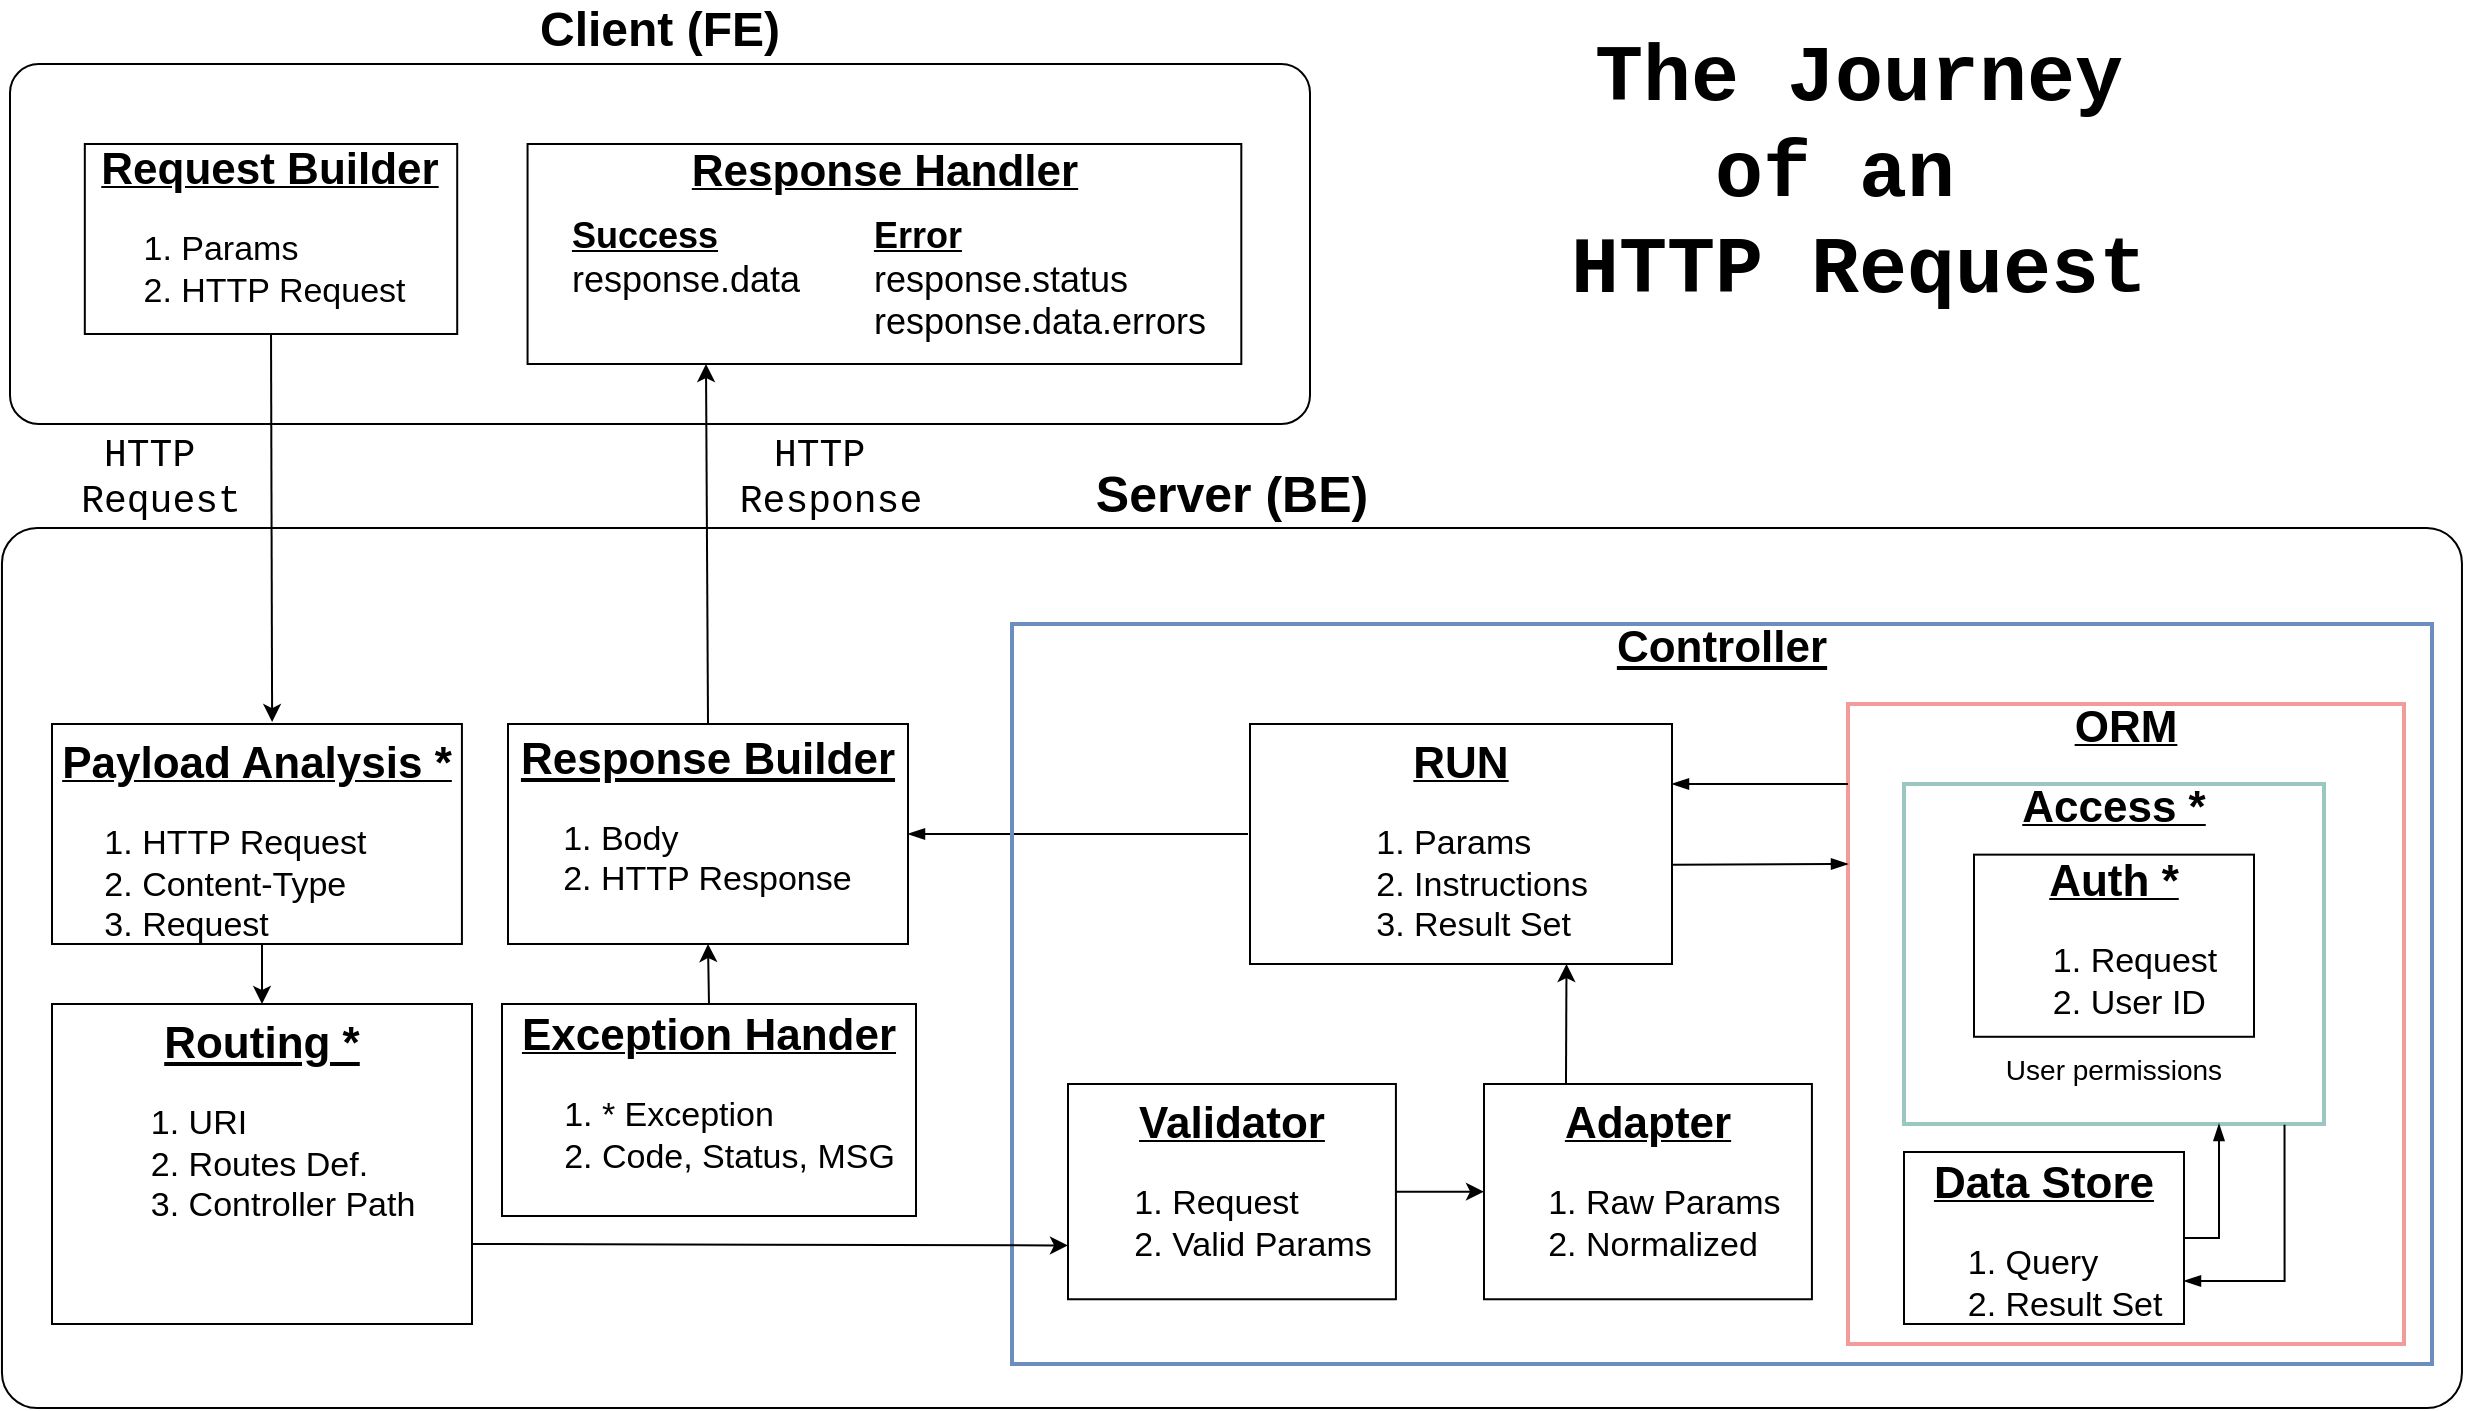 <mxfile version="16.1.2" type="device"><diagram id="C5RBs43oDa-KdzZeNtuy" name="Page-1"><mxGraphModel dx="2031" dy="2051" grid="1" gridSize="10" guides="1" tooltips="1" connect="1" arrows="1" fold="1" page="1" pageScale="1" pageWidth="1169" pageHeight="827" math="0" shadow="0"><root><mxCell id="WIyWlLk6GJQsqaUBKTNV-0"/><mxCell id="WIyWlLk6GJQsqaUBKTNV-1" parent="WIyWlLk6GJQsqaUBKTNV-0"/><mxCell id="YRqpAPoDEgF5jPwhpJdt-39" value="" style="endArrow=classic;startArrow=classic;html=1;rounded=0;fontSize=15;fontColor=none;strokeColor=default;entryX=0.5;entryY=1;entryDx=0;entryDy=0;" parent="WIyWlLk6GJQsqaUBKTNV-1" edge="1"><mxGeometry width="50" height="50" relative="1" as="geometry"><mxPoint x="1077" y="-164" as="sourcePoint"/><mxPoint x="1077" y="-184" as="targetPoint"/></mxGeometry></mxCell><mxCell id="YRqpAPoDEgF5jPwhpJdt-43" value="&lt;font style=&quot;font-size: 40px&quot; face=&quot;Courier New&quot;&gt;&lt;b&gt;The Journey &lt;br&gt;of an&amp;nbsp;&lt;br&gt;HTTP Request&lt;/b&gt;&lt;/font&gt;" style="text;html=1;align=center;verticalAlign=middle;resizable=0;points=[];autosize=1;strokeColor=none;fillColor=none;fontSize=14;fontColor=none;" parent="WIyWlLk6GJQsqaUBKTNV-1" vertex="1"><mxGeometry x="796" y="-684" width="300" height="70" as="geometry"/></mxCell><mxCell id="YRqpAPoDEgF5jPwhpJdt-46" value="HTTP&amp;nbsp;&lt;br style=&quot;font-size: 19px;&quot;&gt;Response" style="text;html=1;align=center;verticalAlign=middle;resizable=0;points=[];autosize=1;strokeColor=none;fillColor=none;fontSize=19;fontFamily=Courier New;fontColor=none;" parent="WIyWlLk6GJQsqaUBKTNV-1" vertex="1"><mxGeometry x="377" y="-522" width="110" height="50" as="geometry"/></mxCell><mxCell id="WIyWlLk6GJQsqaUBKTNV-3" value="&lt;font size=&quot;1&quot;&gt;&lt;b style=&quot;font-size: 24px&quot;&gt;Client (FE)&lt;/b&gt;&lt;/font&gt;" style="rounded=1;whiteSpace=wrap;html=1;fontSize=12;glass=0;strokeWidth=1;shadow=0;labelPosition=center;verticalLabelPosition=top;align=center;verticalAlign=bottom;arcSize=8;" parent="WIyWlLk6GJQsqaUBKTNV-1" vertex="1"><mxGeometry x="22" y="-704" width="650" height="180" as="geometry"/></mxCell><mxCell id="YRqpAPoDEgF5jPwhpJdt-0" value="&lt;font style=&quot;font-size: 19px&quot;&gt;&lt;u&gt;&lt;b style=&quot;font-size: 22px&quot;&gt;Request Builder&lt;/b&gt;&lt;/u&gt;&lt;br&gt;&lt;/font&gt;&lt;ol style=&quot;font-size: 17px&quot;&gt;&lt;li style=&quot;text-align: left&quot;&gt;Params&lt;/li&gt;&lt;li style=&quot;text-align: left&quot;&gt;HTTP Request&lt;/li&gt;&lt;/ol&gt;" style="rounded=0;whiteSpace=wrap;html=1;align=center;spacingTop=4;" parent="WIyWlLk6GJQsqaUBKTNV-1" vertex="1"><mxGeometry x="59.411" y="-664" width="186.197" height="95" as="geometry"/></mxCell><mxCell id="YRqpAPoDEgF5jPwhpJdt-3" value="&lt;div style=&quot;font-size: 19px&quot;&gt;&lt;b&gt;&lt;u&gt;&lt;font style=&quot;font-size: 22px&quot;&gt;Response Handler&lt;/font&gt;&lt;/u&gt;&lt;/b&gt;&lt;/div&gt;&lt;div style=&quot;font-size: 19px&quot;&gt;&lt;b&gt;&lt;u&gt;&lt;br&gt;&lt;/u&gt;&lt;/b&gt;&lt;/div&gt;&lt;span style=&quot;font-size: 17px&quot;&gt;&lt;div style=&quot;text-align: left&quot;&gt;&lt;br&gt;&lt;/div&gt;&lt;div style=&quot;text-align: left&quot;&gt;&lt;br&gt;&lt;/div&gt;&lt;br&gt;&lt;/span&gt;" style="rounded=0;whiteSpace=wrap;html=1;align=center;spacingTop=1;" parent="WIyWlLk6GJQsqaUBKTNV-1" vertex="1"><mxGeometry x="280.779" y="-664" width="356.877" height="110" as="geometry"/></mxCell><mxCell id="YRqpAPoDEgF5jPwhpJdt-9" value="&lt;font size=&quot;1&quot;&gt;&lt;b style=&quot;font-size: 25px&quot;&gt;Server (BE)&lt;/b&gt;&lt;/font&gt;" style="rounded=1;whiteSpace=wrap;html=1;fontSize=12;glass=0;strokeWidth=1;shadow=0;labelPosition=center;verticalLabelPosition=top;align=center;verticalAlign=bottom;arcSize=4;" parent="WIyWlLk6GJQsqaUBKTNV-1" vertex="1"><mxGeometry x="17.98" y="-472" width="1230" height="440" as="geometry"/></mxCell><mxCell id="YRqpAPoDEgF5jPwhpJdt-10" value="&lt;span style=&quot;text-align: left ; font-size: 19px&quot;&gt;&lt;b&gt;&lt;u&gt;&lt;font style=&quot;font-size: 22px&quot;&gt;Payload Analysis *&lt;br&gt;&lt;/font&gt;&lt;/u&gt;&lt;/b&gt;&lt;/span&gt;&lt;ol style=&quot;font-size: 17px&quot;&gt;&lt;li style=&quot;text-align: left&quot;&gt;HTTP Request&lt;/li&gt;&lt;li style=&quot;text-align: left&quot;&gt;Content-Type&lt;/li&gt;&lt;li style=&quot;text-align: left&quot;&gt;Request&lt;/li&gt;&lt;/ol&gt;" style="rounded=0;whiteSpace=wrap;html=1;align=center;verticalAlign=top;" parent="WIyWlLk6GJQsqaUBKTNV-1" vertex="1"><mxGeometry x="43" y="-374" width="204.96" height="110" as="geometry"/></mxCell><mxCell id="YRqpAPoDEgF5jPwhpJdt-12" value="&lt;font style=&quot;font-size: 19px&quot;&gt;&lt;span style=&quot;text-align: left&quot;&gt;&lt;b&gt;&lt;u style=&quot;line-height: 1 ; font-size: 22px&quot;&gt;Response Builder&lt;/u&gt;&lt;/b&gt;&lt;/span&gt;&lt;span style=&quot;text-align: left&quot;&gt;&lt;b&gt;&lt;u&gt;&lt;br&gt;&lt;/u&gt;&lt;/b&gt;&lt;/span&gt;&lt;/font&gt;&lt;ol style=&quot;font-size: 17px&quot;&gt;&lt;li style=&quot;text-align: left&quot;&gt;Body&lt;/li&gt;&lt;li style=&quot;text-align: left&quot;&gt;HTTP Response&lt;/li&gt;&lt;/ol&gt;" style="rounded=0;whiteSpace=wrap;html=1;align=center;spacing=2;verticalAlign=top;" parent="WIyWlLk6GJQsqaUBKTNV-1" vertex="1"><mxGeometry x="271" y="-374" width="200" height="110" as="geometry"/></mxCell><mxCell id="YRqpAPoDEgF5jPwhpJdt-45" value="" style="edgeStyle=none;rounded=0;orthogonalLoop=1;jettySize=auto;html=1;fontFamily=Courier New;fontSize=19;fontColor=none;startArrow=blockThin;startFill=1;endArrow=none;endFill=0;strokeColor=default;exitX=1;exitY=0.5;exitDx=0;exitDy=0;" parent="WIyWlLk6GJQsqaUBKTNV-1" source="YRqpAPoDEgF5jPwhpJdt-12" edge="1"><mxGeometry relative="1" as="geometry"><mxPoint x="641" y="-319" as="targetPoint"/></mxGeometry></mxCell><mxCell id="YRqpAPoDEgF5jPwhpJdt-13" value="&lt;span style=&quot;text-align: left&quot;&gt;&lt;b&gt;&lt;u&gt;&lt;font&gt;&lt;font style=&quot;font-size: 22px&quot;&gt;Exception Hander&lt;/font&gt;&lt;br&gt;&lt;/font&gt;&lt;/u&gt;&lt;/b&gt;&lt;/span&gt;&lt;ol style=&quot;font-size: 17px&quot;&gt;&lt;li style=&quot;text-align: left&quot;&gt;* Exception&lt;/li&gt;&lt;li style=&quot;text-align: left&quot;&gt;Code, Status, MSG&lt;/li&gt;&lt;/ol&gt;" style="rounded=0;whiteSpace=wrap;html=1;align=center;" parent="WIyWlLk6GJQsqaUBKTNV-1" vertex="1"><mxGeometry x="268" y="-234" width="207" height="106" as="geometry"/></mxCell><mxCell id="YRqpAPoDEgF5jPwhpJdt-14" value="&lt;span style=&quot;text-align: left ; font-size: 19px&quot;&gt;&lt;span style=&quot;font-size: 17px&quot;&gt;&lt;u style=&quot;font-weight: bold ; font-size: 22px&quot;&gt;Routing *&lt;/u&gt;&lt;br&gt;&lt;ol&gt;&lt;li&gt;&lt;span style=&quot;text-align: left&quot;&gt;URI&lt;/span&gt;&lt;/li&gt;&lt;li&gt;&lt;span style=&quot;text-align: left&quot;&gt;Routes Def.&lt;/span&gt;&lt;/li&gt;&lt;li&gt;&lt;span style=&quot;text-align: left&quot;&gt;&lt;span&gt;Controller Path&lt;/span&gt;&lt;/span&gt;&lt;/li&gt;&lt;/ol&gt;&lt;/span&gt;&lt;/span&gt;" style="rounded=0;whiteSpace=wrap;html=1;align=center;verticalAlign=top;" parent="WIyWlLk6GJQsqaUBKTNV-1" vertex="1"><mxGeometry x="43" y="-234" width="210" height="160" as="geometry"/></mxCell><mxCell id="YRqpAPoDEgF5jPwhpJdt-15" value="&lt;span style=&quot;text-align: left ; font-size: 15px&quot;&gt;&lt;span style=&quot;font-size: 15px&quot;&gt;&lt;b style=&quot;font-size: 19px&quot;&gt;&lt;u style=&quot;font-size: 22px&quot;&gt;Controller&lt;br&gt;&lt;/u&gt;&lt;/b&gt;&lt;/span&gt;&lt;/span&gt;&lt;span style=&quot;text-align: left ; font-size: 15px&quot;&gt;&lt;span style=&quot;font-size: 15px&quot;&gt;&lt;b style=&quot;font-size: 15px&quot;&gt;&lt;u style=&quot;font-size: 15px&quot;&gt;&lt;br style=&quot;font-size: 15px&quot;&gt;&lt;/u&gt;&lt;/b&gt;&lt;/span&gt;&lt;/span&gt;" style="rounded=0;whiteSpace=wrap;html=1;align=center;labelPosition=center;verticalLabelPosition=top;verticalAlign=bottom;fontSize=15;spacing=-43;spacingLeft=0;spacingTop=0;fillColor=none;strokeColor=#6C8EBF;strokeWidth=2;" parent="WIyWlLk6GJQsqaUBKTNV-1" vertex="1"><mxGeometry x="523" y="-424" width="710" height="370" as="geometry"/></mxCell><mxCell id="YRqpAPoDEgF5jPwhpJdt-16" value="&lt;font&gt;&lt;span style=&quot;text-align: left&quot;&gt;&lt;b&gt;&lt;u&gt;&lt;font style=&quot;font-size: 22px&quot;&gt;RUN&lt;/font&gt;&lt;/u&gt;&lt;/b&gt;&lt;/span&gt;&lt;br&gt;&lt;/font&gt;&lt;ol style=&quot;font-size: 17px&quot;&gt;&lt;li style=&quot;text-align: left&quot;&gt;&lt;font style=&quot;font-size: 17px&quot;&gt;Params&lt;/font&gt;&lt;/li&gt;&lt;li style=&quot;text-align: left&quot;&gt;&lt;font style=&quot;font-size: 17px&quot;&gt;Instructions&lt;/font&gt;&lt;/li&gt;&lt;li style=&quot;text-align: left&quot;&gt;&lt;font style=&quot;font-size: 17px&quot;&gt;Result Set&lt;/font&gt;&lt;/li&gt;&lt;/ol&gt;" style="rounded=0;whiteSpace=wrap;html=1;align=center;verticalAlign=top;" parent="WIyWlLk6GJQsqaUBKTNV-1" vertex="1"><mxGeometry x="642" y="-374" width="211" height="120" as="geometry"/></mxCell><mxCell id="YRqpAPoDEgF5jPwhpJdt-18" value="&lt;font style=&quot;font-size: 19px&quot;&gt;&lt;span style=&quot;text-align: left&quot;&gt;&lt;b&gt;&lt;u&gt;&lt;font style=&quot;font-size: 22px&quot;&gt;Validator&lt;/font&gt;&lt;/u&gt;&lt;/b&gt;&lt;/span&gt;&lt;br&gt;&lt;/font&gt;&lt;ol style=&quot;font-size: 17px&quot;&gt;&lt;li style=&quot;text-align: left&quot;&gt;Request&lt;/li&gt;&lt;li style=&quot;text-align: left&quot;&gt;Valid Params&lt;/li&gt;&lt;/ol&gt;" style="rounded=0;whiteSpace=wrap;html=1;align=center;verticalAlign=top;" parent="WIyWlLk6GJQsqaUBKTNV-1" vertex="1"><mxGeometry x="551" y="-194" width="163.96" height="107.63" as="geometry"/></mxCell><mxCell id="YRqpAPoDEgF5jPwhpJdt-19" value="&lt;div style=&quot;font-size: 19px&quot;&gt;&lt;b&gt;&lt;u&gt;&lt;font style=&quot;font-size: 22px&quot;&gt;Adapter&lt;/font&gt;&lt;/u&gt;&lt;/b&gt;&lt;/div&gt;&lt;ol style=&quot;font-size: 17px&quot;&gt;&lt;li&gt;&lt;span&gt;Raw Params&amp;nbsp;&lt;/span&gt;&lt;br&gt;&lt;/li&gt;&lt;li style=&quot;text-align: left&quot;&gt;&lt;span&gt;Normalized&lt;/span&gt;&lt;/li&gt;&lt;/ol&gt;" style="rounded=0;whiteSpace=wrap;html=1;align=center;verticalAlign=top;" parent="WIyWlLk6GJQsqaUBKTNV-1" vertex="1"><mxGeometry x="759" y="-194" width="163.96" height="107.63" as="geometry"/></mxCell><mxCell id="YRqpAPoDEgF5jPwhpJdt-17" value="&lt;span style=&quot;text-align: left&quot;&gt;&lt;b&gt;&lt;u&gt;&lt;font style=&quot;font-size: 22px&quot;&gt;ORM&lt;/font&gt;&lt;br&gt;&lt;/u&gt;&lt;/b&gt;&lt;/span&gt;" style="rounded=0;whiteSpace=wrap;html=1;align=center;labelPosition=center;verticalLabelPosition=top;verticalAlign=bottom;spacing=-25;strokeColor=#F19C99;strokeWidth=2;" parent="WIyWlLk6GJQsqaUBKTNV-1" vertex="1"><mxGeometry x="941" y="-384" width="278" height="320" as="geometry"/></mxCell><mxCell id="YRqpAPoDEgF5jPwhpJdt-24" value="&lt;div style=&quot;font-size: 19px&quot;&gt;&lt;b&gt;&lt;u&gt;&lt;font style=&quot;font-size: 22px&quot;&gt;Data Store&lt;/font&gt;&lt;/u&gt;&lt;/b&gt;&lt;/div&gt;&lt;ol style=&quot;font-size: 17px&quot;&gt;&lt;li style=&quot;text-align: left&quot;&gt;&lt;span&gt;Query&lt;/span&gt;&lt;/li&gt;&lt;li style=&quot;text-align: left&quot;&gt;Result Set&lt;/li&gt;&lt;/ol&gt;" style="rounded=0;whiteSpace=wrap;html=1;align=center;verticalAlign=top;spacing=-2;" parent="WIyWlLk6GJQsqaUBKTNV-1" vertex="1"><mxGeometry x="969" y="-160" width="140" height="86" as="geometry"/></mxCell><mxCell id="YRqpAPoDEgF5jPwhpJdt-32" value="" style="endArrow=classic;html=1;rounded=0;fontSize=15;fontColor=none;strokeColor=default;entryX=0;entryY=0.75;entryDx=0;entryDy=0;exitX=1;exitY=0.75;exitDx=0;exitDy=0;" parent="WIyWlLk6GJQsqaUBKTNV-1" edge="1" target="YRqpAPoDEgF5jPwhpJdt-18" source="YRqpAPoDEgF5jPwhpJdt-14"><mxGeometry width="50" height="50" relative="1" as="geometry"><mxPoint x="253" y="-118" as="sourcePoint"/><mxPoint x="555" y="-117.888" as="targetPoint"/></mxGeometry></mxCell><mxCell id="YRqpAPoDEgF5jPwhpJdt-33" value="" style="endArrow=classic;html=1;rounded=0;fontSize=15;fontColor=none;strokeColor=default;exitX=1;exitY=0.5;exitDx=0;exitDy=0;" parent="WIyWlLk6GJQsqaUBKTNV-1" edge="1" target="YRqpAPoDEgF5jPwhpJdt-19" source="YRqpAPoDEgF5jPwhpJdt-18"><mxGeometry width="50" height="50" relative="1" as="geometry"><mxPoint x="716.96" y="-160.908" as="sourcePoint"/><mxPoint x="728.67" y="-160.908" as="targetPoint"/></mxGeometry></mxCell><mxCell id="YRqpAPoDEgF5jPwhpJdt-34" value="" style="endArrow=classic;html=1;rounded=0;fontSize=15;fontColor=none;strokeColor=default;entryX=0.75;entryY=1;entryDx=0;entryDy=0;exitX=0.25;exitY=0;exitDx=0;exitDy=0;" parent="WIyWlLk6GJQsqaUBKTNV-1" target="YRqpAPoDEgF5jPwhpJdt-16" edge="1" source="YRqpAPoDEgF5jPwhpJdt-19"><mxGeometry width="50" height="50" relative="1" as="geometry"><mxPoint x="766" y="-224" as="sourcePoint"/><mxPoint x="623" y="-264" as="targetPoint"/></mxGeometry></mxCell><mxCell id="YRqpAPoDEgF5jPwhpJdt-40" value="" style="endArrow=classic;html=1;rounded=0;fontSize=15;fontColor=none;strokeColor=default;entryX=0.5;entryY=0;entryDx=0;entryDy=0;" parent="WIyWlLk6GJQsqaUBKTNV-1" target="YRqpAPoDEgF5jPwhpJdt-14" edge="1"><mxGeometry width="50" height="50" relative="1" as="geometry"><mxPoint x="148" y="-264" as="sourcePoint"/><mxPoint x="145" y="-214" as="targetPoint"/></mxGeometry></mxCell><mxCell id="YRqpAPoDEgF5jPwhpJdt-44" value="" style="endArrow=classic;html=1;rounded=0;fontFamily=Courier New;fontSize=15;fontColor=none;strokeColor=default;exitX=0.5;exitY=0;exitDx=0;exitDy=0;entryX=0.5;entryY=1;entryDx=0;entryDy=0;" parent="WIyWlLk6GJQsqaUBKTNV-1" source="YRqpAPoDEgF5jPwhpJdt-13" edge="1" target="YRqpAPoDEgF5jPwhpJdt-12"><mxGeometry width="50" height="50" relative="1" as="geometry"><mxPoint x="381" y="-214" as="sourcePoint"/><mxPoint x="375" y="-264" as="targetPoint"/></mxGeometry></mxCell><mxCell id="YRqpAPoDEgF5jPwhpJdt-47" value="HTTP&amp;nbsp;&lt;br style=&quot;font-size: 19px&quot;&gt;Request" style="text;html=1;align=center;verticalAlign=middle;resizable=0;points=[];autosize=1;strokeColor=none;fillColor=none;fontSize=19;fontFamily=Courier New;fontColor=none;" parent="WIyWlLk6GJQsqaUBKTNV-1" vertex="1"><mxGeometry x="47" y="-522" width="100" height="50" as="geometry"/></mxCell><mxCell id="YRqpAPoDEgF5jPwhpJdt-20" value="&lt;span&gt;&lt;b&gt;&lt;u&gt;&lt;font style=&quot;font-size: 22px&quot;&gt;Access *&lt;/font&gt;&lt;br&gt;&lt;/u&gt;&lt;/b&gt;&lt;/span&gt;" style="rounded=0;whiteSpace=wrap;html=1;align=center;labelPosition=center;verticalLabelPosition=top;verticalAlign=bottom;spacing=-25;strokeColor=#9AC7BF;strokeWidth=2;" parent="WIyWlLk6GJQsqaUBKTNV-1" vertex="1"><mxGeometry x="969" y="-344" width="210" height="170" as="geometry"/></mxCell><mxCell id="YRqpAPoDEgF5jPwhpJdt-21" value="&lt;div style=&quot;font-size: 19px&quot;&gt;&lt;b&gt;&lt;u&gt;&lt;font style=&quot;font-size: 19px&quot;&gt;&lt;font style=&quot;font-size: 22px&quot;&gt;Auth *&lt;/font&gt;&lt;/font&gt;&lt;/u&gt;&lt;/b&gt;&lt;/div&gt;&lt;ol style=&quot;font-size: 17px&quot;&gt;&lt;li&gt;&lt;span style=&quot;text-align: left&quot;&gt;Request&lt;/span&gt;&lt;br&gt;&lt;/li&gt;&lt;li style=&quot;text-align: left&quot;&gt;User ID&lt;/li&gt;&lt;/ol&gt;" style="rounded=0;whiteSpace=wrap;html=1;align=center;spacing=2;spacingTop=10;" parent="WIyWlLk6GJQsqaUBKTNV-1" vertex="1"><mxGeometry x="1004" y="-308.68" width="140" height="91.07" as="geometry"/></mxCell><mxCell id="zEfYHVvR3fxzeEEic3l--5" value="" style="edgeStyle=none;rounded=0;orthogonalLoop=1;jettySize=auto;html=1;fontFamily=Courier New;fontSize=19;fontColor=none;startArrow=blockThin;startFill=1;endArrow=none;endFill=0;strokeColor=default;exitX=1;exitY=0.25;exitDx=0;exitDy=0;entryX=0;entryY=0.125;entryDx=0;entryDy=0;entryPerimeter=0;" edge="1" parent="WIyWlLk6GJQsqaUBKTNV-1" source="YRqpAPoDEgF5jPwhpJdt-16" target="YRqpAPoDEgF5jPwhpJdt-17"><mxGeometry relative="1" as="geometry"><mxPoint x="651" y="-309" as="targetPoint"/><mxPoint x="481" y="-309" as="sourcePoint"/></mxGeometry></mxCell><mxCell id="YRqpAPoDEgF5jPwhpJdt-41" value="" style="endArrow=classic;html=1;rounded=0;fontSize=15;fontColor=none;strokeColor=default;entryX=0.25;entryY=1;entryDx=0;entryDy=0;exitX=0.5;exitY=0;exitDx=0;exitDy=0;" parent="WIyWlLk6GJQsqaUBKTNV-1" source="YRqpAPoDEgF5jPwhpJdt-12" target="YRqpAPoDEgF5jPwhpJdt-3" edge="1"><mxGeometry width="50" height="50" relative="1" as="geometry"><mxPoint x="386" y="-404" as="sourcePoint"/><mxPoint x="386.345" y="-570.673" as="targetPoint"/></mxGeometry></mxCell><mxCell id="YRqpAPoDEgF5jPwhpJdt-42" value="" style="endArrow=classic;html=1;rounded=0;fontSize=15;fontColor=none;strokeColor=default;entryX=0.537;entryY=-0.009;entryDx=0;entryDy=0;exitX=0.5;exitY=1;exitDx=0;exitDy=0;entryPerimeter=0;" parent="WIyWlLk6GJQsqaUBKTNV-1" source="YRqpAPoDEgF5jPwhpJdt-0" target="YRqpAPoDEgF5jPwhpJdt-10" edge="1"><mxGeometry width="50" height="50" relative="1" as="geometry"><mxPoint x="573" y="-344" as="sourcePoint"/><mxPoint x="623" y="-394" as="targetPoint"/></mxGeometry></mxCell><mxCell id="zEfYHVvR3fxzeEEic3l--7" value="" style="edgeStyle=none;rounded=0;orthogonalLoop=1;jettySize=auto;html=1;fontFamily=Courier New;fontSize=19;fontColor=none;startArrow=blockThin;startFill=1;endArrow=none;endFill=0;strokeColor=default;exitX=0;exitY=0.25;exitDx=0;exitDy=0;entryX=0.999;entryY=0.586;entryDx=0;entryDy=0;entryPerimeter=0;" edge="1" parent="WIyWlLk6GJQsqaUBKTNV-1" source="YRqpAPoDEgF5jPwhpJdt-17" target="YRqpAPoDEgF5jPwhpJdt-16"><mxGeometry relative="1" as="geometry"><mxPoint x="881" y="-304" as="targetPoint"/><mxPoint x="861" y="-334" as="sourcePoint"/></mxGeometry></mxCell><mxCell id="zEfYHVvR3fxzeEEic3l--9" value="User permissions" style="text;html=1;strokeColor=none;fillColor=none;align=center;verticalAlign=middle;whiteSpace=wrap;rounded=0;fontSize=14;" vertex="1" parent="WIyWlLk6GJQsqaUBKTNV-1"><mxGeometry x="1009" y="-216" width="130" height="30" as="geometry"/></mxCell><mxCell id="zEfYHVvR3fxzeEEic3l--11" value="" style="edgeStyle=orthogonalEdgeStyle;rounded=0;orthogonalLoop=1;jettySize=auto;html=1;fontFamily=Courier New;fontSize=19;fontColor=none;startArrow=blockThin;startFill=1;endArrow=none;endFill=0;strokeColor=default;exitX=0.75;exitY=1;exitDx=0;exitDy=0;entryX=1;entryY=0.5;entryDx=0;entryDy=0;" edge="1" parent="WIyWlLk6GJQsqaUBKTNV-1" source="YRqpAPoDEgF5jPwhpJdt-20" target="YRqpAPoDEgF5jPwhpJdt-24"><mxGeometry relative="1" as="geometry"><mxPoint x="1290" y="-110" as="targetPoint"/><mxPoint x="1300" y="-190" as="sourcePoint"/><Array as="points"><mxPoint x="1127" y="-117"/></Array></mxGeometry></mxCell><mxCell id="zEfYHVvR3fxzeEEic3l--12" value="" style="edgeStyle=orthogonalEdgeStyle;rounded=0;orthogonalLoop=1;jettySize=auto;html=1;fontFamily=Courier New;fontSize=19;fontColor=none;startArrow=blockThin;startFill=1;endArrow=none;endFill=0;strokeColor=default;exitX=1;exitY=0.75;exitDx=0;exitDy=0;entryX=0.906;entryY=1.002;entryDx=0;entryDy=0;entryPerimeter=0;" edge="1" parent="WIyWlLk6GJQsqaUBKTNV-1" source="YRqpAPoDEgF5jPwhpJdt-24" target="YRqpAPoDEgF5jPwhpJdt-20"><mxGeometry relative="1" as="geometry"><mxPoint x="1159" y="-170" as="targetPoint"/><mxPoint x="1136.5" y="-164" as="sourcePoint"/><Array as="points"><mxPoint x="1159" y="-96"/></Array></mxGeometry></mxCell><mxCell id="zEfYHVvR3fxzeEEic3l--13" value="&lt;div style=&quot;text-align: left&quot;&gt;&lt;span&gt;&lt;u&gt;&lt;font style=&quot;font-size: 18px&quot;&gt;&lt;b&gt;Success&lt;/b&gt;&lt;/font&gt;&lt;/u&gt;&lt;/span&gt;&lt;/div&gt;&lt;font style=&quot;font-size: 18px&quot;&gt;response.data&lt;br&gt;&lt;br&gt;&lt;/font&gt;" style="rounded=0;whiteSpace=wrap;html=1;fontSize=14;fillColor=none;strokeColor=none;" vertex="1" parent="WIyWlLk6GJQsqaUBKTNV-1"><mxGeometry x="300" y="-626" width="120" height="60" as="geometry"/></mxCell><mxCell id="zEfYHVvR3fxzeEEic3l--14" value="&lt;div style=&quot;text-align: left&quot;&gt;&lt;span&gt;&lt;u&gt;&lt;font style=&quot;font-size: 18px&quot;&gt;&lt;b&gt;Error&lt;/b&gt;&lt;/font&gt;&lt;/u&gt;&lt;/span&gt;&lt;/div&gt;&lt;font style=&quot;font-size: 18px&quot;&gt;&lt;div style=&quot;text-align: left&quot;&gt;&lt;span&gt;response.status&lt;/span&gt;&lt;/div&gt;&lt;div style=&quot;text-align: left&quot;&gt;&lt;span&gt;response.data.errors&lt;/span&gt;&lt;/div&gt;&lt;/font&gt;" style="rounded=0;whiteSpace=wrap;html=1;fontSize=14;fillColor=none;strokeColor=none;" vertex="1" parent="WIyWlLk6GJQsqaUBKTNV-1"><mxGeometry x="446.66" y="-626" width="180" height="60" as="geometry"/></mxCell></root></mxGraphModel></diagram></mxfile>